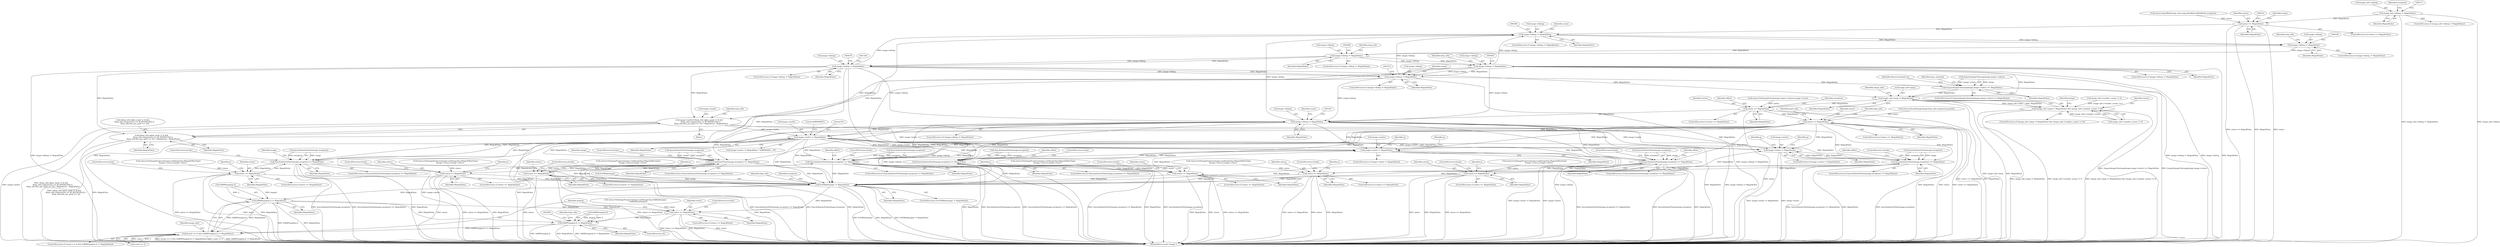 digraph "0_ImageMagick_f6e9d0d9955e85bdd7540b251cd50d598dacc5e6_3@pointer" {
"1000165" [label="(Call,image_info->debug != MagickFalse)"];
"1000203" [label="(Call,status == MagickFalse)"];
"1000300" [label="(Call,image->debug != MagickFalse)"];
"1000353" [label="(Call,image->debug != MagickFalse)"];
"1000380" [label="(Call,image->debug != MagickFalse)"];
"1000472" [label="(Call,image->debug != MagickFalse)"];
"1001394" [label="(Call,image->matte=((bmp_info.alpha_mask != 0) &&\n      (bmp_info.compression == BI_BITFIELDS)) || \n       (bmp_info.bits_per_pixel == 32) ? MagickTrue : MagickFalse)"];
"1001889" [label="(Call,image->matte != MagickFalse)"];
"1002326" [label="(Call,SyncAuthenticPixels(image,exception) == MagickFalse)"];
"1002357" [label="(Call,status == MagickFalse)"];
"1003508" [label="(Call,EOFBlob(image) != MagickFalse)"];
"1003611" [label="(Call,IsBMP(magick,2) != MagickFalse)"];
"1003607" [label="(Call,(count == 2) && (IsBMP(magick,2) != MagickFalse))"];
"1003650" [label="(Call,status == MagickFalse)"];
"1003654" [label="(Call,IsBMP(magick,2) != MagickFalse)"];
"1002495" [label="(Call,SyncAuthenticPixels(image,exception) == MagickFalse)"];
"1002526" [label="(Call,status == MagickFalse)"];
"1002635" [label="(Call,SyncAuthenticPixels(image,exception) == MagickFalse)"];
"1002677" [label="(Call,status == MagickFalse)"];
"1002981" [label="(Call,image->matte != MagickFalse)"];
"1002995" [label="(Call,SyncAuthenticPixels(image,exception) == MagickFalse)"];
"1003037" [label="(Call,status == MagickFalse)"];
"1003142" [label="(Call,SyncAuthenticPixels(image,exception) == MagickFalse)"];
"1003184" [label="(Call,status == MagickFalse)"];
"1003433" [label="(Call,image->matte != MagickFalse)"];
"1003447" [label="(Call,SyncAuthenticPixels(image,exception) == MagickFalse)"];
"1003489" [label="(Call,status == MagickFalse)"];
"1001398" [label="(Call,((bmp_info.alpha_mask != 0) &&\n      (bmp_info.compression == BI_BITFIELDS)) || \n       (bmp_info.bits_per_pixel == 32) ? MagickTrue : MagickFalse)"];
"1001466" [label="(Call,image->debug != MagickFalse)"];
"1001483" [label="(Call,AcquireImageColormap(image,image->colors) == MagickFalse)"];
"1001672" [label="(Call,image_info->ping != MagickFalse)"];
"1001671" [label="(Call,(image_info->ping != MagickFalse) && (image_info->number_scenes != 0))"];
"1001708" [label="(Call,status == MagickFalse)"];
"1001821" [label="(Call,image->debug != MagickFalse)"];
"1001866" [label="(Call,status == MagickFalse)"];
"1000586" [label="(Call,image->debug != MagickFalse)"];
"1003183" [label="(ControlStructure,if (status == MagickFalse))"];
"1003666" [label="(MethodReturn,static Image *)"];
"1002326" [label="(Call,SyncAuthenticPixels(image,exception) == MagickFalse)"];
"1002357" [label="(Call,status == MagickFalse)"];
"1003147" [label="(ControlStructure,break;)"];
"1003168" [label="(Call,status=SetImageProgress(image,LoadImageTag,(MagickOffsetType)\n                (image->rows-y),image->rows))"];
"1000586" [label="(Call,image->debug != MagickFalse)"];
"1000246" [label="(Identifier,bmp_info)"];
"1001895" [label="(Literal,0U)"];
"1000585" [label="(ControlStructure,if (image->debug != MagickFalse))"];
"1000202" [label="(ControlStructure,if (status == MagickFalse))"];
"1002982" [label="(Call,image->matte)"];
"1003021" [label="(Call,status=SetImageProgress(image,LoadImageTag,(MagickOffsetType)\n                (image->rows-y),image->rows))"];
"1002678" [label="(Identifier,status)"];
"1001467" [label="(Call,image->debug)"];
"1000208" [label="(Identifier,image)"];
"1001676" [label="(Identifier,MagickFalse)"];
"1003184" [label="(Call,status == MagickFalse)"];
"1002639" [label="(Identifier,MagickFalse)"];
"1002495" [label="(Call,SyncAuthenticPixels(image,exception) == MagickFalse)"];
"1001482" [label="(ControlStructure,if (AcquireImageColormap(image,image->colors) == MagickFalse))"];
"1002341" [label="(Call,status=SetImageProgress(image,LoadImageTag,(MagickOffsetType)\n                (image->rows-y),image->rows))"];
"1002529" [label="(ControlStructure,break;)"];
"1003432" [label="(ControlStructure,if (image->matte != MagickFalse))"];
"1003607" [label="(Call,(count == 2) && (IsBMP(magick,2) != MagickFalse))"];
"1001698" [label="(Identifier,status)"];
"1001707" [label="(ControlStructure,if (status == MagickFalse))"];
"1003185" [label="(Identifier,status)"];
"1002335" [label="(Identifier,image)"];
"1002528" [label="(Identifier,MagickFalse)"];
"1003446" [label="(ControlStructure,if (SyncAuthenticPixels(image,exception) == MagickFalse))"];
"1002680" [label="(ControlStructure,break;)"];
"1002359" [label="(Identifier,MagickFalse)"];
"1003490" [label="(Identifier,status)"];
"1001866" [label="(Call,status == MagickFalse)"];
"1001709" [label="(Identifier,status)"];
"1001677" [label="(Call,image_info->number_scenes != 0)"];
"1001484" [label="(Call,AcquireImageColormap(image,image->colors))"];
"1002981" [label="(Call,image->matte != MagickFalse)"];
"1003142" [label="(Call,SyncAuthenticPixels(image,exception) == MagickFalse)"];
"1003606" [label="(ControlStructure,if ((count == 2) && (IsBMP(magick,2) != MagickFalse)))"];
"1000397" [label="(Identifier,bmp_info)"];
"1003509" [label="(Call,EOFBlob(image))"];
"1003040" [label="(ControlStructure,break;)"];
"1003489" [label="(Call,status == MagickFalse)"];
"1001871" [label="(Identifier,pixel_info)"];
"1003492" [label="(ControlStructure,break;)"];
"1000195" [label="(Call,status=OpenBlob(image_info,image,ReadBinaryBlobMode,exception))"];
"1000590" [label="(Identifier,MagickFalse)"];
"1003439" [label="(Identifier,q)"];
"1001867" [label="(Identifier,status)"];
"1000357" [label="(Identifier,MagickFalse)"];
"1000369" [label="(Identifier,bmp_info)"];
"1001865" [label="(ControlStructure,if (status == MagickFalse))"];
"1001893" [label="(Identifier,MagickFalse)"];
"1001822" [label="(Call,image->debug)"];
"1003658" [label="(Identifier,MagickFalse)"];
"1000169" [label="(Identifier,MagickFalse)"];
"1000381" [label="(Call,image->debug)"];
"1002330" [label="(Identifier,MagickFalse)"];
"1002640" [label="(ControlStructure,break;)"];
"1003146" [label="(Identifier,MagickFalse)"];
"1002987" [label="(Identifier,q)"];
"1001394" [label="(Call,image->matte=((bmp_info.alpha_mask != 0) &&\n      (bmp_info.compression == BI_BITFIELDS)) || \n       (bmp_info.bits_per_pixel == 32) ? MagickTrue : MagickFalse)"];
"1001708" [label="(Call,status == MagickFalse)"];
"1003143" [label="(Call,SyncAuthenticPixels(image,exception))"];
"1001710" [label="(Identifier,MagickFalse)"];
"1002356" [label="(ControlStructure,if (status == MagickFalse))"];
"1001672" [label="(Call,image_info->ping != MagickFalse)"];
"1002500" [label="(ControlStructure,break;)"];
"1003000" [label="(ControlStructure,break;)"];
"1003232" [label="(Identifier,y)"];
"1003618" [label="(Identifier,image_info)"];
"1003434" [label="(Call,image->matte)"];
"1002996" [label="(Call,SyncAuthenticPixels(image,exception))"];
"1003187" [label="(ControlStructure,break;)"];
"1002636" [label="(Call,SyncAuthenticPixels(image,exception))"];
"1000352" [label="(ControlStructure,if (image->debug != MagickFalse))"];
"1000301" [label="(Call,image->debug)"];
"1000471" [label="(ControlStructure,if (image->debug != MagickFalse))"];
"1003447" [label="(Call,SyncAuthenticPixels(image,exception) == MagickFalse)"];
"1002661" [label="(Call,status=SetImageProgress(image,LoadImageTag,(MagickOffsetType)\n                (image->rows-y),image->rows))"];
"1002993" [label="(Identifier,q)"];
"1000166" [label="(Call,image_info->debug)"];
"1000354" [label="(Call,image->debug)"];
"1001880" [label="(Identifier,bmp_info)"];
"1000299" [label="(ControlStructure,if (image->debug != MagickFalse))"];
"1001679" [label="(Identifier,image_info)"];
"1002188" [label="(Identifier,y)"];
"1003653" [label="(ControlStructure,break;)"];
"1001485" [label="(Identifier,image)"];
"1001489" [label="(Identifier,MagickFalse)"];
"1000472" [label="(Call,image->debug != MagickFalse)"];
"1003437" [label="(Identifier,MagickFalse)"];
"1001820" [label="(ControlStructure,if (image->debug != MagickFalse))"];
"1002499" [label="(Identifier,MagickFalse)"];
"1000205" [label="(Identifier,MagickFalse)"];
"1001670" [label="(ControlStructure,if ((image_info->ping != MagickFalse) && (image_info->number_scenes != 0)))"];
"1003640" [label="(Call,status=SetImageProgress(image,LoadImagesTag,TellBlob(image),\n          GetBlobSize(image)))"];
"1000476" [label="(Identifier,MagickFalse)"];
"1002642" [label="(Identifier,offset)"];
"1002679" [label="(Identifier,MagickFalse)"];
"1003488" [label="(ControlStructure,if (status == MagickFalse))"];
"1000353" [label="(Call,image->debug != MagickFalse)"];
"1002568" [label="(Identifier,y)"];
"1003448" [label="(Call,SyncAuthenticPixels(image,exception))"];
"1001722" [label="(Identifier,offset)"];
"1003491" [label="(Identifier,MagickFalse)"];
"1000473" [label="(Call,image->debug)"];
"1003071" [label="(Identifier,y)"];
"1000165" [label="(Call,image_info->debug != MagickFalse)"];
"1001421" [label="(Identifier,bmp_info)"];
"1002676" [label="(ControlStructure,if (status == MagickFalse))"];
"1003038" [label="(Identifier,status)"];
"1000300" [label="(Call,image->debug != MagickFalse)"];
"1000320" [label="(Identifier,count)"];
"1003511" [label="(Identifier,MagickFalse)"];
"1002985" [label="(Identifier,MagickFalse)"];
"1001685" [label="(Identifier,image)"];
"1003524" [label="(Identifier,bmp_info)"];
"1003552" [label="(Call,image_info->number_scenes != 0)"];
"1000379" [label="(ControlStructure,if (image->debug != MagickFalse))"];
"1002677" [label="(Call,status == MagickFalse)"];
"1002496" [label="(Call,SyncAuthenticPixels(image,exception))"];
"1001398" [label="(Call,((bmp_info.alpha_mask != 0) &&\n      (bmp_info.compression == BI_BITFIELDS)) || \n       (bmp_info.bits_per_pixel == 32) ? MagickTrue : MagickFalse)"];
"1001395" [label="(Call,image->matte)"];
"1001889" [label="(Call,image->matte != MagickFalse)"];
"1000380" [label="(Call,image->debug != MagickFalse)"];
"1000237" [label="(ControlStructure,do)"];
"1001697" [label="(Call,status=SetImageExtent(image,image->columns,image->rows))"];
"1003611" [label="(Call,IsBMP(magick,2) != MagickFalse)"];
"1001825" [label="(Identifier,MagickFalse)"];
"1000384" [label="(Identifier,MagickFalse)"];
"1002358" [label="(Identifier,status)"];
"1001399" [label="(Call,((bmp_info.alpha_mask != 0) &&\n      (bmp_info.compression == BI_BITFIELDS)) || \n       (bmp_info.bits_per_pixel == 32))"];
"1002634" [label="(ControlStructure,if (SyncAuthenticPixels(image,exception) == MagickFalse))"];
"1003649" [label="(ControlStructure,if (status == MagickFalse))"];
"1000164" [label="(ControlStructure,if (image_info->debug != MagickFalse))"];
"1000204" [label="(Identifier,status)"];
"1003608" [label="(Call,count == 2)"];
"1002525" [label="(ControlStructure,if (status == MagickFalse))"];
"1000708" [label="(Identifier,bmp_info)"];
"1003036" [label="(ControlStructure,if (status == MagickFalse))"];
"1002999" [label="(Identifier,MagickFalse)"];
"1001888" [label="(Call,image->matte != MagickFalse ? 0xff000000U : 0U)"];
"1003612" [label="(Call,IsBMP(magick,2))"];
"1002504" [label="(Identifier,image)"];
"1002527" [label="(Identifier,status)"];
"1003454" [label="(Identifier,offset)"];
"1003651" [label="(Identifier,status)"];
"1003652" [label="(Identifier,MagickFalse)"];
"1003452" [label="(ControlStructure,break;)"];
"1001890" [label="(Call,image->matte)"];
"1002510" [label="(Call,status=SetImageProgress(image,LoadImageTag,(MagickOffsetType)\n                (image->rows-y),image->rows))"];
"1003615" [label="(Identifier,MagickFalse)"];
"1002742" [label="(Identifier,y)"];
"1003508" [label="(Call,EOFBlob(image) != MagickFalse)"];
"1001894" [label="(Literal,0xff000000U)"];
"1003650" [label="(Call,status == MagickFalse)"];
"1001857" [label="(Call,status=DecodeImage(image,bmp_info.compression,pixels))"];
"1003445" [label="(Identifier,q)"];
"1000203" [label="(Call,status == MagickFalse)"];
"1001465" [label="(ControlStructure,if (image->debug != MagickFalse))"];
"1001836" [label="(Identifier,count)"];
"1002360" [label="(ControlStructure,break;)"];
"1003002" [label="(Identifier,offset)"];
"1002635" [label="(Call,SyncAuthenticPixels(image,exception) == MagickFalse)"];
"1002382" [label="(Identifier,y)"];
"1002994" [label="(ControlStructure,if (SyncAuthenticPixels(image,exception) == MagickFalse))"];
"1001491" [label="(Identifier,ResourceLimitError)"];
"1003039" [label="(Identifier,MagickFalse)"];
"1002327" [label="(Call,SyncAuthenticPixels(image,exception))"];
"1002325" [label="(ControlStructure,if (SyncAuthenticPixels(image,exception) == MagickFalse))"];
"1003141" [label="(ControlStructure,if (SyncAuthenticPixels(image,exception) == MagickFalse))"];
"1003186" [label="(Identifier,MagickFalse)"];
"1003451" [label="(Identifier,MagickFalse)"];
"1003656" [label="(Identifier,magick)"];
"1001483" [label="(Call,AcquireImageColormap(image,image->colors) == MagickFalse)"];
"1001671" [label="(Call,(image_info->ping != MagickFalse) && (image_info->number_scenes != 0))"];
"1000181" [label="(Identifier,exception)"];
"1001470" [label="(Identifier,MagickFalse)"];
"1000587" [label="(Call,image->debug)"];
"1001868" [label="(Identifier,MagickFalse)"];
"1001821" [label="(Call,image->debug != MagickFalse)"];
"1002995" [label="(Call,SyncAuthenticPixels(image,exception) == MagickFalse)"];
"1003514" [label="(Identifier,exception)"];
"1003037" [label="(Call,status == MagickFalse)"];
"1001417" [label="(Identifier,MagickFalse)"];
"1003473" [label="(Call,status=SetImageProgress(image,LoadImageTag,(MagickOffsetType)\n                (image->rows-y),image->rows))"];
"1000304" [label="(Identifier,MagickFalse)"];
"1001673" [label="(Call,image_info->ping)"];
"1003507" [label="(ControlStructure,if (EOFBlob(image) != MagickFalse))"];
"1003433" [label="(Call,image->matte != MagickFalse)"];
"1001466" [label="(Call,image->debug != MagickFalse)"];
"1003149" [label="(Identifier,offset)"];
"1002980" [label="(ControlStructure,if (image->matte != MagickFalse))"];
"1002331" [label="(ControlStructure,break;)"];
"1002526" [label="(Call,status == MagickFalse)"];
"1000238" [label="(Block,)"];
"1002494" [label="(ControlStructure,if (SyncAuthenticPixels(image,exception) == MagickFalse))"];
"1001494" [label="(Identifier,bmp_colormap)"];
"1001416" [label="(Identifier,MagickTrue)"];
"1001713" [label="(Identifier,exception)"];
"1003655" [label="(Call,IsBMP(magick,2))"];
"1003654" [label="(Call,IsBMP(magick,2) != MagickFalse)"];
"1000165" -> "1000164"  [label="AST: "];
"1000165" -> "1000169"  [label="CFG: "];
"1000166" -> "1000165"  [label="AST: "];
"1000169" -> "1000165"  [label="AST: "];
"1000171" -> "1000165"  [label="CFG: "];
"1000181" -> "1000165"  [label="CFG: "];
"1000165" -> "1003666"  [label="DDG: image_info->debug"];
"1000165" -> "1003666"  [label="DDG: image_info->debug != MagickFalse"];
"1000165" -> "1000203"  [label="DDG: MagickFalse"];
"1000203" -> "1000202"  [label="AST: "];
"1000203" -> "1000205"  [label="CFG: "];
"1000204" -> "1000203"  [label="AST: "];
"1000205" -> "1000203"  [label="AST: "];
"1000208" -> "1000203"  [label="CFG: "];
"1000216" -> "1000203"  [label="CFG: "];
"1000203" -> "1003666"  [label="DDG: status == MagickFalse"];
"1000203" -> "1003666"  [label="DDG: MagickFalse"];
"1000203" -> "1003666"  [label="DDG: status"];
"1000195" -> "1000203"  [label="DDG: status"];
"1000203" -> "1000300"  [label="DDG: MagickFalse"];
"1000300" -> "1000299"  [label="AST: "];
"1000300" -> "1000304"  [label="CFG: "];
"1000301" -> "1000300"  [label="AST: "];
"1000304" -> "1000300"  [label="AST: "];
"1000306" -> "1000300"  [label="CFG: "];
"1000320" -> "1000300"  [label="CFG: "];
"1001821" -> "1000300"  [label="DDG: image->debug"];
"1001466" -> "1000300"  [label="DDG: image->debug"];
"1000586" -> "1000300"  [label="DDG: image->debug"];
"1000472" -> "1000300"  [label="DDG: image->debug"];
"1003654" -> "1000300"  [label="DDG: MagickFalse"];
"1000300" -> "1000353"  [label="DDG: image->debug"];
"1000300" -> "1000353"  [label="DDG: MagickFalse"];
"1000353" -> "1000352"  [label="AST: "];
"1000353" -> "1000357"  [label="CFG: "];
"1000354" -> "1000353"  [label="AST: "];
"1000357" -> "1000353"  [label="AST: "];
"1000359" -> "1000353"  [label="CFG: "];
"1000369" -> "1000353"  [label="CFG: "];
"1000353" -> "1000380"  [label="DDG: image->debug"];
"1000353" -> "1000380"  [label="DDG: MagickFalse"];
"1000380" -> "1000379"  [label="AST: "];
"1000380" -> "1000384"  [label="CFG: "];
"1000381" -> "1000380"  [label="AST: "];
"1000384" -> "1000380"  [label="AST: "];
"1000386" -> "1000380"  [label="CFG: "];
"1000397" -> "1000380"  [label="CFG: "];
"1000380" -> "1000472"  [label="DDG: image->debug"];
"1000380" -> "1000472"  [label="DDG: MagickFalse"];
"1000380" -> "1000586"  [label="DDG: image->debug"];
"1000380" -> "1000586"  [label="DDG: MagickFalse"];
"1000472" -> "1000471"  [label="AST: "];
"1000472" -> "1000476"  [label="CFG: "];
"1000473" -> "1000472"  [label="AST: "];
"1000476" -> "1000472"  [label="AST: "];
"1000479" -> "1000472"  [label="CFG: "];
"1001169" -> "1000472"  [label="CFG: "];
"1000472" -> "1003666"  [label="DDG: image->debug != MagickFalse"];
"1000472" -> "1003666"  [label="DDG: MagickFalse"];
"1000472" -> "1003666"  [label="DDG: image->debug"];
"1000472" -> "1001394"  [label="DDG: MagickFalse"];
"1000472" -> "1001398"  [label="DDG: MagickFalse"];
"1000472" -> "1001466"  [label="DDG: image->debug"];
"1000472" -> "1001466"  [label="DDG: MagickFalse"];
"1000472" -> "1001672"  [label="DDG: MagickFalse"];
"1000472" -> "1001821"  [label="DDG: image->debug"];
"1001394" -> "1000238"  [label="AST: "];
"1001394" -> "1001398"  [label="CFG: "];
"1001395" -> "1001394"  [label="AST: "];
"1001398" -> "1001394"  [label="AST: "];
"1001421" -> "1001394"  [label="CFG: "];
"1001394" -> "1003666"  [label="DDG: ((bmp_info.alpha_mask != 0) &&\n      (bmp_info.compression == BI_BITFIELDS)) || \n       (bmp_info.bits_per_pixel == 32) ? MagickTrue : MagickFalse"];
"1001394" -> "1003666"  [label="DDG: image->matte"];
"1000586" -> "1001394"  [label="DDG: MagickFalse"];
"1001394" -> "1001889"  [label="DDG: image->matte"];
"1001394" -> "1002981"  [label="DDG: image->matte"];
"1001394" -> "1003433"  [label="DDG: image->matte"];
"1001889" -> "1001888"  [label="AST: "];
"1001889" -> "1001893"  [label="CFG: "];
"1001890" -> "1001889"  [label="AST: "];
"1001893" -> "1001889"  [label="AST: "];
"1001894" -> "1001889"  [label="CFG: "];
"1001895" -> "1001889"  [label="CFG: "];
"1001889" -> "1003666"  [label="DDG: MagickFalse"];
"1001889" -> "1003666"  [label="DDG: image->matte"];
"1001821" -> "1001889"  [label="DDG: MagickFalse"];
"1001866" -> "1001889"  [label="DDG: MagickFalse"];
"1001889" -> "1002326"  [label="DDG: MagickFalse"];
"1001889" -> "1002495"  [label="DDG: MagickFalse"];
"1001889" -> "1002635"  [label="DDG: MagickFalse"];
"1001889" -> "1002981"  [label="DDG: image->matte"];
"1001889" -> "1002981"  [label="DDG: MagickFalse"];
"1001889" -> "1002995"  [label="DDG: MagickFalse"];
"1001889" -> "1003142"  [label="DDG: MagickFalse"];
"1001889" -> "1003433"  [label="DDG: image->matte"];
"1001889" -> "1003433"  [label="DDG: MagickFalse"];
"1001889" -> "1003447"  [label="DDG: MagickFalse"];
"1001889" -> "1003508"  [label="DDG: MagickFalse"];
"1002326" -> "1002325"  [label="AST: "];
"1002326" -> "1002330"  [label="CFG: "];
"1002327" -> "1002326"  [label="AST: "];
"1002330" -> "1002326"  [label="AST: "];
"1002331" -> "1002326"  [label="CFG: "];
"1002335" -> "1002326"  [label="CFG: "];
"1002326" -> "1003666"  [label="DDG: SyncAuthenticPixels(image,exception)"];
"1002326" -> "1003666"  [label="DDG: SyncAuthenticPixels(image,exception) == MagickFalse"];
"1002326" -> "1003666"  [label="DDG: MagickFalse"];
"1002327" -> "1002326"  [label="DDG: image"];
"1002327" -> "1002326"  [label="DDG: exception"];
"1001821" -> "1002326"  [label="DDG: MagickFalse"];
"1001866" -> "1002326"  [label="DDG: MagickFalse"];
"1002357" -> "1002326"  [label="DDG: MagickFalse"];
"1002326" -> "1002357"  [label="DDG: MagickFalse"];
"1002326" -> "1003508"  [label="DDG: MagickFalse"];
"1002357" -> "1002356"  [label="AST: "];
"1002357" -> "1002359"  [label="CFG: "];
"1002358" -> "1002357"  [label="AST: "];
"1002359" -> "1002357"  [label="AST: "];
"1002360" -> "1002357"  [label="CFG: "];
"1002188" -> "1002357"  [label="CFG: "];
"1002357" -> "1003666"  [label="DDG: status == MagickFalse"];
"1002357" -> "1003666"  [label="DDG: status"];
"1002357" -> "1003666"  [label="DDG: MagickFalse"];
"1002341" -> "1002357"  [label="DDG: status"];
"1002357" -> "1003508"  [label="DDG: MagickFalse"];
"1003508" -> "1003507"  [label="AST: "];
"1003508" -> "1003511"  [label="CFG: "];
"1003509" -> "1003508"  [label="AST: "];
"1003511" -> "1003508"  [label="AST: "];
"1003514" -> "1003508"  [label="CFG: "];
"1003524" -> "1003508"  [label="CFG: "];
"1003508" -> "1003666"  [label="DDG: EOFBlob(image) != MagickFalse"];
"1003508" -> "1003666"  [label="DDG: EOFBlob(image)"];
"1003508" -> "1003666"  [label="DDG: MagickFalse"];
"1003509" -> "1003508"  [label="DDG: image"];
"1003142" -> "1003508"  [label="DDG: MagickFalse"];
"1003184" -> "1003508"  [label="DDG: MagickFalse"];
"1002495" -> "1003508"  [label="DDG: MagickFalse"];
"1003037" -> "1003508"  [label="DDG: MagickFalse"];
"1003447" -> "1003508"  [label="DDG: MagickFalse"];
"1003489" -> "1003508"  [label="DDG: MagickFalse"];
"1002995" -> "1003508"  [label="DDG: MagickFalse"];
"1001866" -> "1003508"  [label="DDG: MagickFalse"];
"1001821" -> "1003508"  [label="DDG: MagickFalse"];
"1002635" -> "1003508"  [label="DDG: MagickFalse"];
"1002677" -> "1003508"  [label="DDG: MagickFalse"];
"1002526" -> "1003508"  [label="DDG: MagickFalse"];
"1003508" -> "1003611"  [label="DDG: MagickFalse"];
"1003508" -> "1003650"  [label="DDG: MagickFalse"];
"1003508" -> "1003654"  [label="DDG: MagickFalse"];
"1003611" -> "1003607"  [label="AST: "];
"1003611" -> "1003615"  [label="CFG: "];
"1003612" -> "1003611"  [label="AST: "];
"1003615" -> "1003611"  [label="AST: "];
"1003607" -> "1003611"  [label="CFG: "];
"1003611" -> "1003666"  [label="DDG: IsBMP(magick,2)"];
"1003611" -> "1003666"  [label="DDG: MagickFalse"];
"1003611" -> "1003607"  [label="DDG: IsBMP(magick,2)"];
"1003611" -> "1003607"  [label="DDG: MagickFalse"];
"1003612" -> "1003611"  [label="DDG: magick"];
"1003612" -> "1003611"  [label="DDG: 2"];
"1003611" -> "1003650"  [label="DDG: MagickFalse"];
"1003611" -> "1003654"  [label="DDG: MagickFalse"];
"1003607" -> "1003606"  [label="AST: "];
"1003607" -> "1003608"  [label="CFG: "];
"1003608" -> "1003607"  [label="AST: "];
"1003656" -> "1003607"  [label="CFG: "];
"1003618" -> "1003607"  [label="CFG: "];
"1003607" -> "1003666"  [label="DDG: count == 2"];
"1003607" -> "1003666"  [label="DDG: IsBMP(magick,2) != MagickFalse"];
"1003607" -> "1003666"  [label="DDG: (count == 2) && (IsBMP(magick,2) != MagickFalse)"];
"1003608" -> "1003607"  [label="DDG: count"];
"1003608" -> "1003607"  [label="DDG: 2"];
"1003654" -> "1003607"  [label="DDG: IsBMP(magick,2) != MagickFalse"];
"1003650" -> "1003649"  [label="AST: "];
"1003650" -> "1003652"  [label="CFG: "];
"1003651" -> "1003650"  [label="AST: "];
"1003652" -> "1003650"  [label="AST: "];
"1003656" -> "1003650"  [label="CFG: "];
"1003653" -> "1003650"  [label="CFG: "];
"1003650" -> "1003666"  [label="DDG: status == MagickFalse"];
"1003650" -> "1003666"  [label="DDG: MagickFalse"];
"1003650" -> "1003666"  [label="DDG: status"];
"1003640" -> "1003650"  [label="DDG: status"];
"1003650" -> "1003654"  [label="DDG: MagickFalse"];
"1003654" -> "1000237"  [label="AST: "];
"1003654" -> "1003658"  [label="CFG: "];
"1003655" -> "1003654"  [label="AST: "];
"1003658" -> "1003654"  [label="AST: "];
"1000246" -> "1003654"  [label="CFG: "];
"1003660" -> "1003654"  [label="CFG: "];
"1003654" -> "1003666"  [label="DDG: IsBMP(magick,2) != MagickFalse"];
"1003654" -> "1003666"  [label="DDG: IsBMP(magick,2)"];
"1003654" -> "1003666"  [label="DDG: MagickFalse"];
"1003655" -> "1003654"  [label="DDG: magick"];
"1003655" -> "1003654"  [label="DDG: 2"];
"1002495" -> "1002494"  [label="AST: "];
"1002495" -> "1002499"  [label="CFG: "];
"1002496" -> "1002495"  [label="AST: "];
"1002499" -> "1002495"  [label="AST: "];
"1002500" -> "1002495"  [label="CFG: "];
"1002504" -> "1002495"  [label="CFG: "];
"1002495" -> "1003666"  [label="DDG: SyncAuthenticPixels(image,exception) == MagickFalse"];
"1002495" -> "1003666"  [label="DDG: SyncAuthenticPixels(image,exception)"];
"1002495" -> "1003666"  [label="DDG: MagickFalse"];
"1002496" -> "1002495"  [label="DDG: image"];
"1002496" -> "1002495"  [label="DDG: exception"];
"1001821" -> "1002495"  [label="DDG: MagickFalse"];
"1001866" -> "1002495"  [label="DDG: MagickFalse"];
"1002526" -> "1002495"  [label="DDG: MagickFalse"];
"1002495" -> "1002526"  [label="DDG: MagickFalse"];
"1002526" -> "1002525"  [label="AST: "];
"1002526" -> "1002528"  [label="CFG: "];
"1002527" -> "1002526"  [label="AST: "];
"1002528" -> "1002526"  [label="AST: "];
"1002529" -> "1002526"  [label="CFG: "];
"1002382" -> "1002526"  [label="CFG: "];
"1002526" -> "1003666"  [label="DDG: status"];
"1002526" -> "1003666"  [label="DDG: status == MagickFalse"];
"1002526" -> "1003666"  [label="DDG: MagickFalse"];
"1002510" -> "1002526"  [label="DDG: status"];
"1002635" -> "1002634"  [label="AST: "];
"1002635" -> "1002639"  [label="CFG: "];
"1002636" -> "1002635"  [label="AST: "];
"1002639" -> "1002635"  [label="AST: "];
"1002640" -> "1002635"  [label="CFG: "];
"1002642" -> "1002635"  [label="CFG: "];
"1002635" -> "1003666"  [label="DDG: MagickFalse"];
"1002635" -> "1003666"  [label="DDG: SyncAuthenticPixels(image,exception)"];
"1002635" -> "1003666"  [label="DDG: SyncAuthenticPixels(image,exception) == MagickFalse"];
"1002636" -> "1002635"  [label="DDG: image"];
"1002636" -> "1002635"  [label="DDG: exception"];
"1001866" -> "1002635"  [label="DDG: MagickFalse"];
"1002677" -> "1002635"  [label="DDG: MagickFalse"];
"1001821" -> "1002635"  [label="DDG: MagickFalse"];
"1002635" -> "1002677"  [label="DDG: MagickFalse"];
"1002677" -> "1002676"  [label="AST: "];
"1002677" -> "1002679"  [label="CFG: "];
"1002678" -> "1002677"  [label="AST: "];
"1002679" -> "1002677"  [label="AST: "];
"1002680" -> "1002677"  [label="CFG: "];
"1002568" -> "1002677"  [label="CFG: "];
"1002677" -> "1003666"  [label="DDG: status == MagickFalse"];
"1002677" -> "1003666"  [label="DDG: MagickFalse"];
"1002677" -> "1003666"  [label="DDG: status"];
"1002661" -> "1002677"  [label="DDG: status"];
"1002981" -> "1002980"  [label="AST: "];
"1002981" -> "1002985"  [label="CFG: "];
"1002982" -> "1002981"  [label="AST: "];
"1002985" -> "1002981"  [label="AST: "];
"1002987" -> "1002981"  [label="CFG: "];
"1002993" -> "1002981"  [label="CFG: "];
"1002981" -> "1003666"  [label="DDG: image->matte != MagickFalse"];
"1002981" -> "1003666"  [label="DDG: image->matte"];
"1001821" -> "1002981"  [label="DDG: MagickFalse"];
"1003037" -> "1002981"  [label="DDG: MagickFalse"];
"1002995" -> "1002981"  [label="DDG: MagickFalse"];
"1001866" -> "1002981"  [label="DDG: MagickFalse"];
"1002981" -> "1002995"  [label="DDG: MagickFalse"];
"1002995" -> "1002994"  [label="AST: "];
"1002995" -> "1002999"  [label="CFG: "];
"1002996" -> "1002995"  [label="AST: "];
"1002999" -> "1002995"  [label="AST: "];
"1003000" -> "1002995"  [label="CFG: "];
"1003002" -> "1002995"  [label="CFG: "];
"1002995" -> "1003666"  [label="DDG: SyncAuthenticPixels(image,exception) == MagickFalse"];
"1002995" -> "1003666"  [label="DDG: MagickFalse"];
"1002995" -> "1003666"  [label="DDG: SyncAuthenticPixels(image,exception)"];
"1002996" -> "1002995"  [label="DDG: image"];
"1002996" -> "1002995"  [label="DDG: exception"];
"1001821" -> "1002995"  [label="DDG: MagickFalse"];
"1003037" -> "1002995"  [label="DDG: MagickFalse"];
"1001866" -> "1002995"  [label="DDG: MagickFalse"];
"1002995" -> "1003037"  [label="DDG: MagickFalse"];
"1003037" -> "1003036"  [label="AST: "];
"1003037" -> "1003039"  [label="CFG: "];
"1003038" -> "1003037"  [label="AST: "];
"1003039" -> "1003037"  [label="AST: "];
"1003040" -> "1003037"  [label="CFG: "];
"1002742" -> "1003037"  [label="CFG: "];
"1003037" -> "1003666"  [label="DDG: status == MagickFalse"];
"1003037" -> "1003666"  [label="DDG: MagickFalse"];
"1003037" -> "1003666"  [label="DDG: status"];
"1003021" -> "1003037"  [label="DDG: status"];
"1003142" -> "1003141"  [label="AST: "];
"1003142" -> "1003146"  [label="CFG: "];
"1003143" -> "1003142"  [label="AST: "];
"1003146" -> "1003142"  [label="AST: "];
"1003147" -> "1003142"  [label="CFG: "];
"1003149" -> "1003142"  [label="CFG: "];
"1003142" -> "1003666"  [label="DDG: SyncAuthenticPixels(image,exception)"];
"1003142" -> "1003666"  [label="DDG: MagickFalse"];
"1003142" -> "1003666"  [label="DDG: SyncAuthenticPixels(image,exception) == MagickFalse"];
"1003143" -> "1003142"  [label="DDG: image"];
"1003143" -> "1003142"  [label="DDG: exception"];
"1001821" -> "1003142"  [label="DDG: MagickFalse"];
"1003184" -> "1003142"  [label="DDG: MagickFalse"];
"1001866" -> "1003142"  [label="DDG: MagickFalse"];
"1003142" -> "1003184"  [label="DDG: MagickFalse"];
"1003184" -> "1003183"  [label="AST: "];
"1003184" -> "1003186"  [label="CFG: "];
"1003185" -> "1003184"  [label="AST: "];
"1003186" -> "1003184"  [label="AST: "];
"1003187" -> "1003184"  [label="CFG: "];
"1003071" -> "1003184"  [label="CFG: "];
"1003184" -> "1003666"  [label="DDG: MagickFalse"];
"1003184" -> "1003666"  [label="DDG: status == MagickFalse"];
"1003184" -> "1003666"  [label="DDG: status"];
"1003168" -> "1003184"  [label="DDG: status"];
"1003433" -> "1003432"  [label="AST: "];
"1003433" -> "1003437"  [label="CFG: "];
"1003434" -> "1003433"  [label="AST: "];
"1003437" -> "1003433"  [label="AST: "];
"1003439" -> "1003433"  [label="CFG: "];
"1003445" -> "1003433"  [label="CFG: "];
"1003433" -> "1003666"  [label="DDG: image->matte != MagickFalse"];
"1003433" -> "1003666"  [label="DDG: image->matte"];
"1001821" -> "1003433"  [label="DDG: MagickFalse"];
"1003447" -> "1003433"  [label="DDG: MagickFalse"];
"1003489" -> "1003433"  [label="DDG: MagickFalse"];
"1001866" -> "1003433"  [label="DDG: MagickFalse"];
"1003433" -> "1003447"  [label="DDG: MagickFalse"];
"1003447" -> "1003446"  [label="AST: "];
"1003447" -> "1003451"  [label="CFG: "];
"1003448" -> "1003447"  [label="AST: "];
"1003451" -> "1003447"  [label="AST: "];
"1003452" -> "1003447"  [label="CFG: "];
"1003454" -> "1003447"  [label="CFG: "];
"1003447" -> "1003666"  [label="DDG: SyncAuthenticPixels(image,exception) == MagickFalse"];
"1003447" -> "1003666"  [label="DDG: MagickFalse"];
"1003447" -> "1003666"  [label="DDG: SyncAuthenticPixels(image,exception)"];
"1003448" -> "1003447"  [label="DDG: image"];
"1003448" -> "1003447"  [label="DDG: exception"];
"1001821" -> "1003447"  [label="DDG: MagickFalse"];
"1003489" -> "1003447"  [label="DDG: MagickFalse"];
"1001866" -> "1003447"  [label="DDG: MagickFalse"];
"1003447" -> "1003489"  [label="DDG: MagickFalse"];
"1003489" -> "1003488"  [label="AST: "];
"1003489" -> "1003491"  [label="CFG: "];
"1003490" -> "1003489"  [label="AST: "];
"1003491" -> "1003489"  [label="AST: "];
"1003492" -> "1003489"  [label="CFG: "];
"1003232" -> "1003489"  [label="CFG: "];
"1003489" -> "1003666"  [label="DDG: status == MagickFalse"];
"1003489" -> "1003666"  [label="DDG: status"];
"1003489" -> "1003666"  [label="DDG: MagickFalse"];
"1003473" -> "1003489"  [label="DDG: status"];
"1001398" -> "1001416"  [label="CFG: "];
"1001398" -> "1001417"  [label="CFG: "];
"1001399" -> "1001398"  [label="AST: "];
"1001416" -> "1001398"  [label="AST: "];
"1001417" -> "1001398"  [label="AST: "];
"1001398" -> "1003666"  [label="DDG: MagickTrue"];
"1001398" -> "1003666"  [label="DDG: ((bmp_info.alpha_mask != 0) &&\n      (bmp_info.compression == BI_BITFIELDS)) || \n       (bmp_info.bits_per_pixel == 32)"];
"1000586" -> "1001398"  [label="DDG: MagickFalse"];
"1001466" -> "1001465"  [label="AST: "];
"1001466" -> "1001470"  [label="CFG: "];
"1001467" -> "1001466"  [label="AST: "];
"1001470" -> "1001466"  [label="AST: "];
"1001472" -> "1001466"  [label="CFG: "];
"1001485" -> "1001466"  [label="CFG: "];
"1001466" -> "1003666"  [label="DDG: image->debug"];
"1001466" -> "1003666"  [label="DDG: image->debug != MagickFalse"];
"1000586" -> "1001466"  [label="DDG: image->debug"];
"1000586" -> "1001466"  [label="DDG: MagickFalse"];
"1001466" -> "1001483"  [label="DDG: MagickFalse"];
"1001466" -> "1001821"  [label="DDG: image->debug"];
"1001483" -> "1001482"  [label="AST: "];
"1001483" -> "1001489"  [label="CFG: "];
"1001484" -> "1001483"  [label="AST: "];
"1001489" -> "1001483"  [label="AST: "];
"1001491" -> "1001483"  [label="CFG: "];
"1001494" -> "1001483"  [label="CFG: "];
"1001483" -> "1003666"  [label="DDG: AcquireImageColormap(image,image->colors) == MagickFalse"];
"1001483" -> "1003666"  [label="DDG: AcquireImageColormap(image,image->colors)"];
"1001484" -> "1001483"  [label="DDG: image"];
"1001484" -> "1001483"  [label="DDG: image->colors"];
"1001483" -> "1001672"  [label="DDG: MagickFalse"];
"1001672" -> "1001671"  [label="AST: "];
"1001672" -> "1001676"  [label="CFG: "];
"1001673" -> "1001672"  [label="AST: "];
"1001676" -> "1001672"  [label="AST: "];
"1001679" -> "1001672"  [label="CFG: "];
"1001671" -> "1001672"  [label="CFG: "];
"1001672" -> "1003666"  [label="DDG: image_info->ping"];
"1001672" -> "1003666"  [label="DDG: MagickFalse"];
"1001672" -> "1001671"  [label="DDG: image_info->ping"];
"1001672" -> "1001671"  [label="DDG: MagickFalse"];
"1000586" -> "1001672"  [label="DDG: MagickFalse"];
"1001672" -> "1001708"  [label="DDG: MagickFalse"];
"1001671" -> "1001670"  [label="AST: "];
"1001671" -> "1001677"  [label="CFG: "];
"1001677" -> "1001671"  [label="AST: "];
"1001685" -> "1001671"  [label="CFG: "];
"1001698" -> "1001671"  [label="CFG: "];
"1001671" -> "1003666"  [label="DDG: image_info->ping != MagickFalse"];
"1001671" -> "1003666"  [label="DDG: image_info->number_scenes != 0"];
"1001671" -> "1003666"  [label="DDG: (image_info->ping != MagickFalse) && (image_info->number_scenes != 0)"];
"1003552" -> "1001671"  [label="DDG: image_info->number_scenes != 0"];
"1001677" -> "1001671"  [label="DDG: image_info->number_scenes"];
"1001677" -> "1001671"  [label="DDG: 0"];
"1001708" -> "1001707"  [label="AST: "];
"1001708" -> "1001710"  [label="CFG: "];
"1001709" -> "1001708"  [label="AST: "];
"1001710" -> "1001708"  [label="AST: "];
"1001713" -> "1001708"  [label="CFG: "];
"1001722" -> "1001708"  [label="CFG: "];
"1001708" -> "1003666"  [label="DDG: status"];
"1001708" -> "1003666"  [label="DDG: status == MagickFalse"];
"1001708" -> "1003666"  [label="DDG: MagickFalse"];
"1001697" -> "1001708"  [label="DDG: status"];
"1001708" -> "1001821"  [label="DDG: MagickFalse"];
"1001708" -> "1001866"  [label="DDG: MagickFalse"];
"1001821" -> "1001820"  [label="AST: "];
"1001821" -> "1001825"  [label="CFG: "];
"1001822" -> "1001821"  [label="AST: "];
"1001825" -> "1001821"  [label="AST: "];
"1001827" -> "1001821"  [label="CFG: "];
"1001836" -> "1001821"  [label="CFG: "];
"1001821" -> "1003666"  [label="DDG: image->debug"];
"1001821" -> "1003666"  [label="DDG: MagickFalse"];
"1001821" -> "1003666"  [label="DDG: image->debug != MagickFalse"];
"1000586" -> "1001821"  [label="DDG: image->debug"];
"1001866" -> "1001865"  [label="AST: "];
"1001866" -> "1001868"  [label="CFG: "];
"1001867" -> "1001866"  [label="AST: "];
"1001868" -> "1001866"  [label="AST: "];
"1001871" -> "1001866"  [label="CFG: "];
"1001880" -> "1001866"  [label="CFG: "];
"1001866" -> "1003666"  [label="DDG: MagickFalse"];
"1001866" -> "1003666"  [label="DDG: status"];
"1001866" -> "1003666"  [label="DDG: status == MagickFalse"];
"1001857" -> "1001866"  [label="DDG: status"];
"1000586" -> "1000585"  [label="AST: "];
"1000586" -> "1000590"  [label="CFG: "];
"1000587" -> "1000586"  [label="AST: "];
"1000590" -> "1000586"  [label="AST: "];
"1000593" -> "1000586"  [label="CFG: "];
"1000708" -> "1000586"  [label="CFG: "];
"1000586" -> "1003666"  [label="DDG: MagickFalse"];
"1000586" -> "1003666"  [label="DDG: image->debug != MagickFalse"];
"1000586" -> "1003666"  [label="DDG: image->debug"];
}
